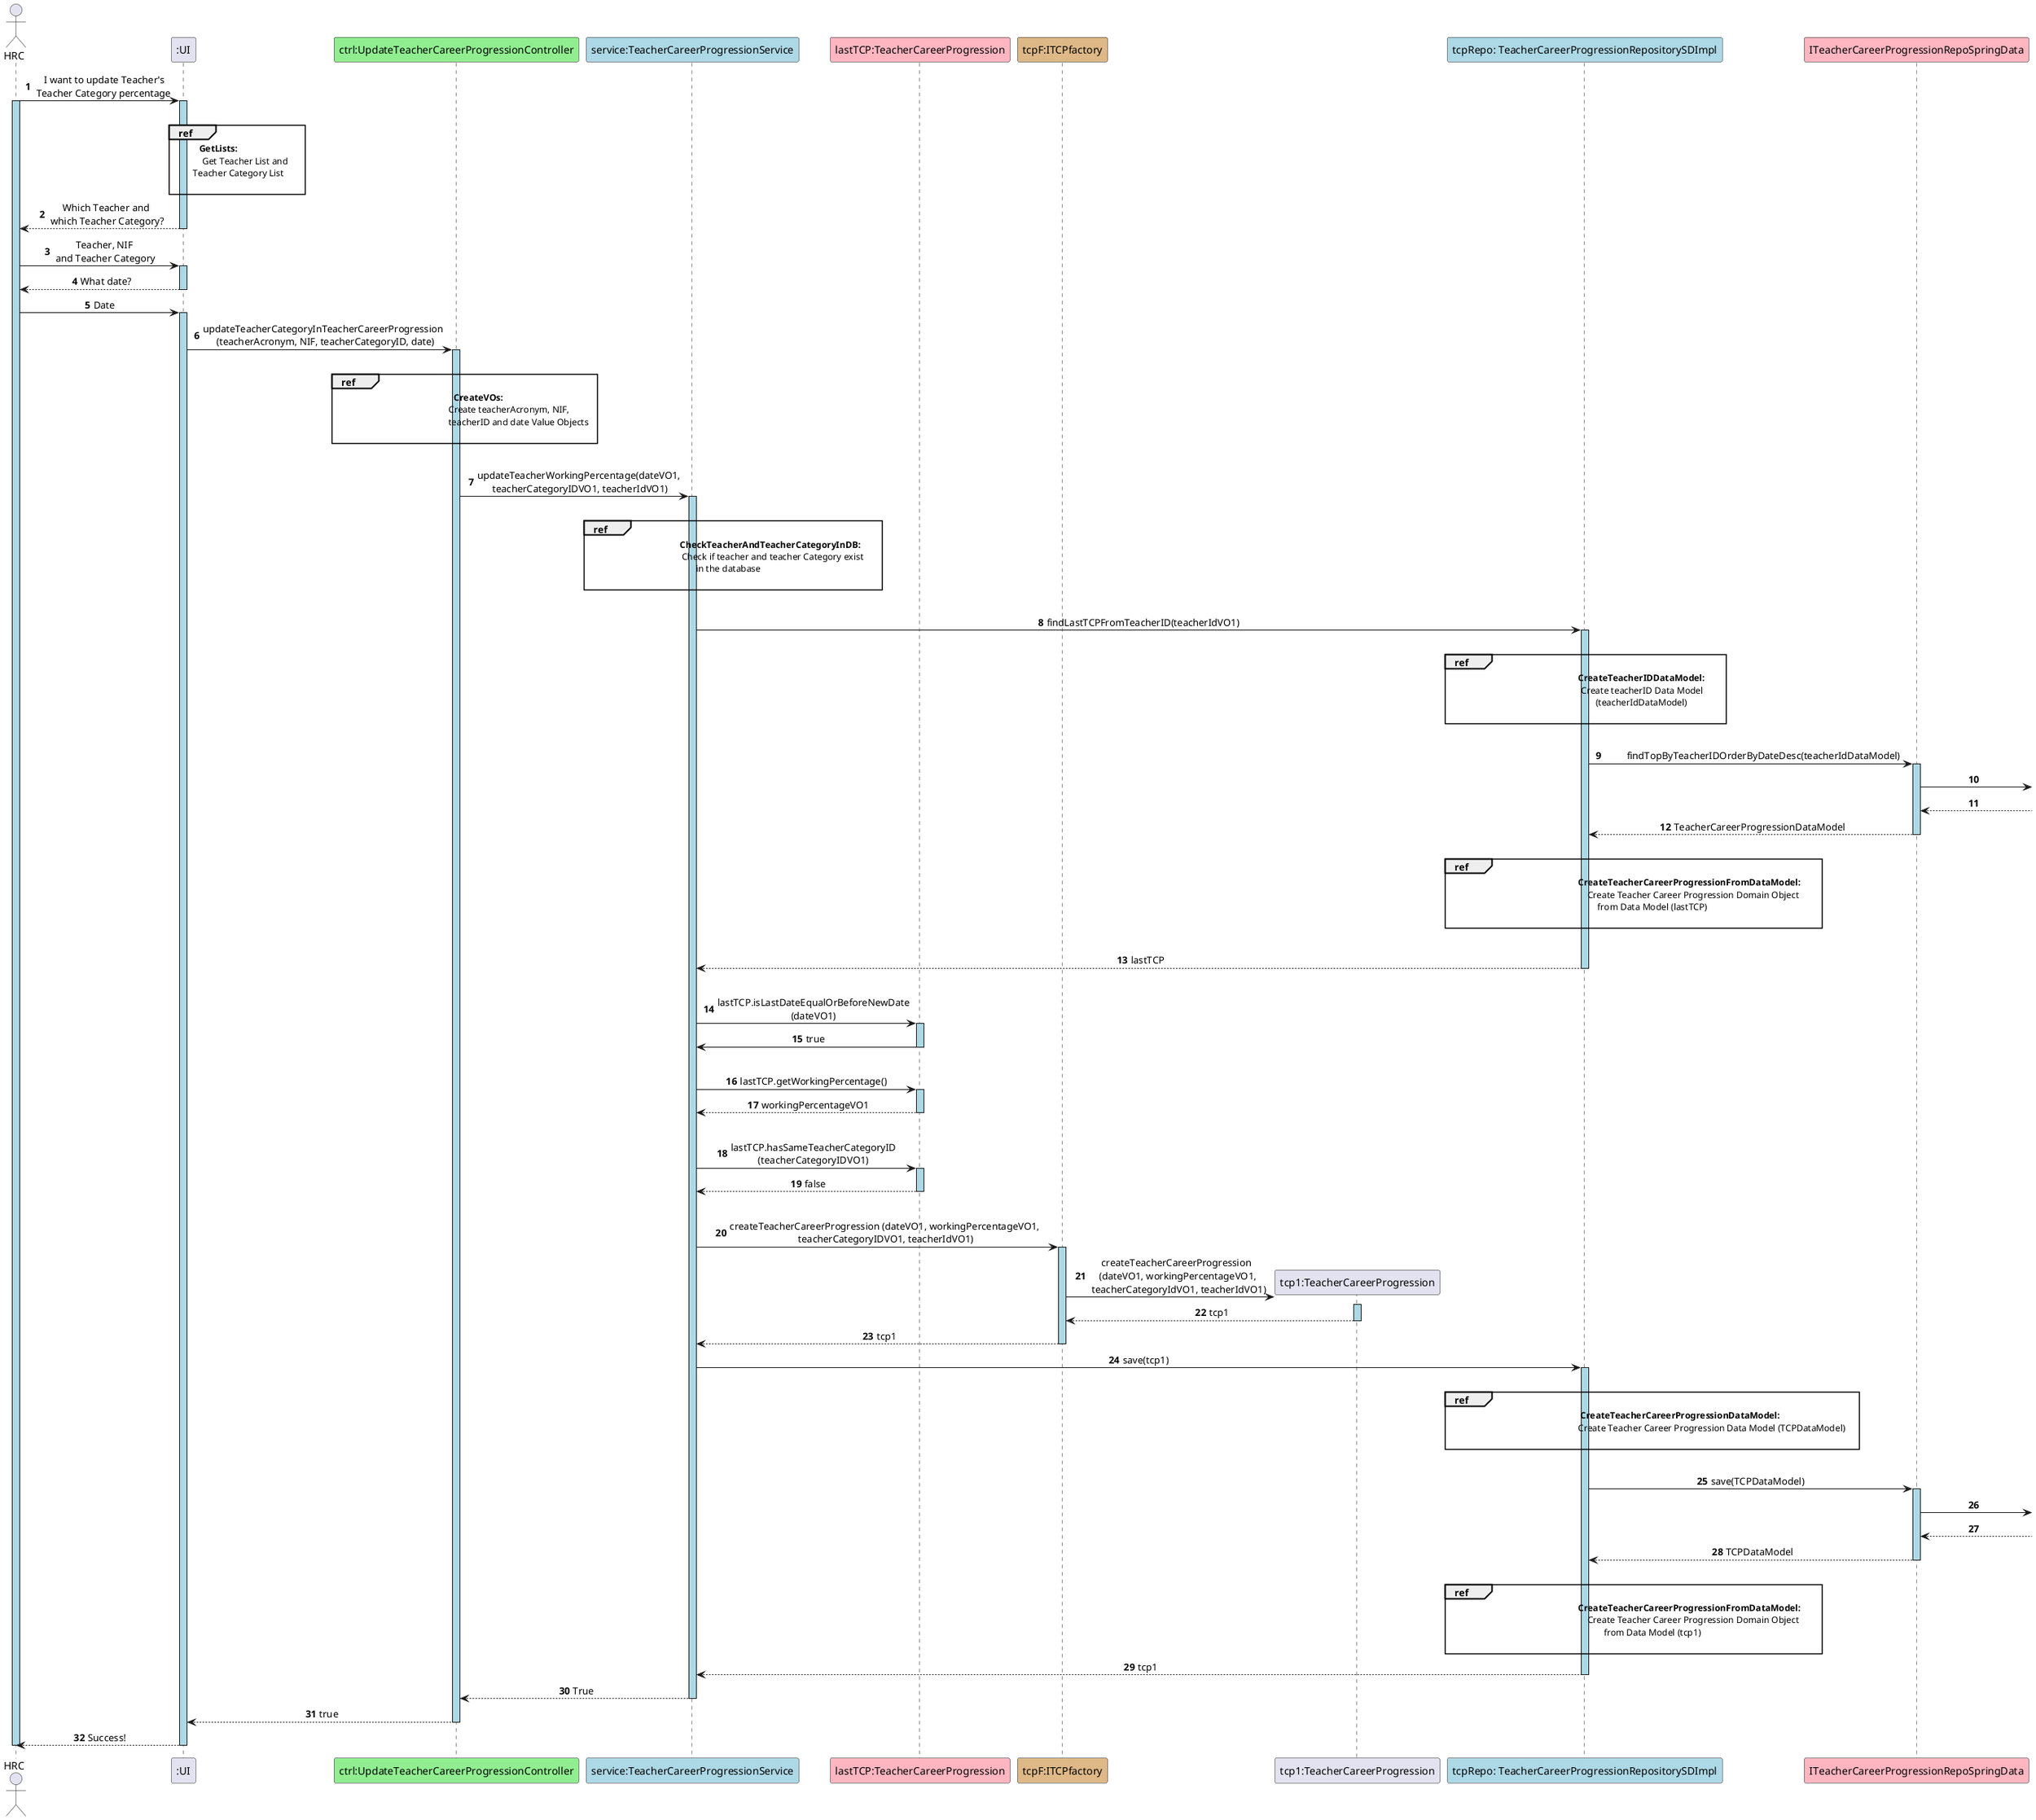 @startuml
skinparam sequenceMessageAlign center
skinparam sequenceLifeLineBackgroundColor lightblue
autonumber

actor HRC
participant ":UI" as UI
participant "ctrl:UpdateTeacherCareerProgressionController" as Controller #lightgreen
participant "service:TeacherCareerProgressionService" as service #lightblue
participant "lastTCP:TeacherCareerProgression" as TCP #lightpink
participant "tcpF:ITCPfactory" as TCPf #burlywood
participant "tcp1:TeacherCareerProgression" as TCP1
participant "tcpRepo: TeacherCareerProgressionRepositorySDImpl" as TCPRepo #lightblue
participant "ITeacherCareerProgressionRepoSpringData" as TCPRepoSpringData #lightpink


HRC -> UI : I want to update Teacher's\n Teacher Category percentage\t
activate HRC
activate UI
|||
ref over UI
**GetLists:** \t \t
  \t Get Teacher List and \t
  \t Teacher Category List \t

end ref
UI --> HRC : Which Teacher and\n which Teacher Category?
deactivate UI
HRC -> UI: Teacher, NIF\n and Teacher Category
activate UI
UI --> HRC: What date?
deactivate UI
HRC -> UI: Date
activate UI
UI -> Controller : updateTeacherCategoryInTeacherCareerProgression \n (teacherAcronym, NIF, teacherCategoryID, date)
activate Controller
|||
ref over Controller
\t\t\t\t    **CreateVOs:** \t\t\t
    \t \t \t \t \t\t Create teacherAcronym, NIF, \t\t
     \t \t \t \t \t\t teacherID and date Value Objects \t

end ref
|||
Controller -> service : updateTeacherWorkingPercentage(dateVO1,\n teacherCategoryIDVO1, teacherIdVO1)
activate service
|||
ref over service
\t\t\t\t\t**CheckTeacherAndTeacherCategoryInDB:** \t
    \t\t\t\t  Check if teacher and teacher Category exist
    in the database\t\t

end ref
|||
service -> TCPRepo : findLastTCPFromTeacherID(teacherIdVO1)
activate TCPRepo
|||
ref over TCPRepo
\t\t\t\t\t\t\t**CreateTeacherIDDataModel:** \t
    \t \t \t \t \t \t  Create teacherID Data Model \t
    \t\t\t\t\t\t(teacherIdDataModel)

end ref
|||
TCPRepo -> TCPRepoSpringData : \t findTopByTeacherIDOrderByDateDesc(teacherIdDataModel) \t
activate TCPRepoSpringData
TCPRepoSpringData ->
TCPRepoSpringData <--
TCPRepoSpringData --> TCPRepo : TeacherCareerProgressionDataModel
deactivate TCPRepoSpringData
|||
ref over TCPRepo
\t\t\t\t\t\t\t**CreateTeacherCareerProgressionFromDataModel:** \t
    \t\t\t\t\t\t\tCreate Teacher Career Progression Domain Object\t
    \t\tfrom Data Model (lastTCP)

end ref
|||
TCPRepo --> service : lastTCP
deactivate TCPRepo
|||
service -> TCP : lastTCP.isLastDateEqualOrBeforeNewDate\n(dateVO1)
activate TCP
TCP -> service : true
deactivate TCP
|||
service -> TCP : lastTCP.getWorkingPercentage()
activate TCP
TCP --> service : workingPercentageVO1
deactivate TCP
|||
service -> TCP : lastTCP.hasSameTeacherCategoryID\n(teacherCategoryIDVO1)
activate TCP
TCP --> service : false
deactivate TCP
|||
service -> TCPf : createTeacherCareerProgression (dateVO1, workingPercentageVO1,\n teacherCategoryIDVO1, teacherIdVO1)
activate TCPf
TCPf -> TCP1** : createTeacherCareerProgression \n(dateVO1, workingPercentageVO1,\n teacherCategoryIdVO1, teacherIdVO1)
activate TCP1
TCP1 --> TCPf : tcp1
deactivate TCP1
TCPf --> service : tcp1
deactivate TCPf
service -> TCPRepo: save(tcp1)
activate TCPRepo
|||
ref over TCPRepo
\t\t\t\t**CreateTeacherCareerProgressionDataModel:** \t
    \t\t\t\t\t\t\tCreate Teacher Career Progression Data Model (TCPDataModel)\t

end ref
|||
TCPRepo -> TCPRepoSpringData: save(TCPDataModel)
activate TCPRepoSpringData
TCPRepoSpringData ->
TCPRepoSpringData <--
TCPRepoSpringData --> TCPRepo: TCPDataModel
deactivate TCPRepoSpringData
|||
ref over TCPRepo
\t\t\t\t\t\t\t**CreateTeacherCareerProgressionFromDataModel:** \t
    \t\t\t\t\t\t\tCreate Teacher Career Progression Domain Object\t
    \t\tfrom Data Model (tcp1)

end ref
TCPRepo --> service: tcp1
deactivate TCPRepo
service --> Controller: True
deactivate service
Controller --> UI : true
deactivate Controller
UI --> HRC : Success!
deactivate UI
deactivate HRC

@enduml